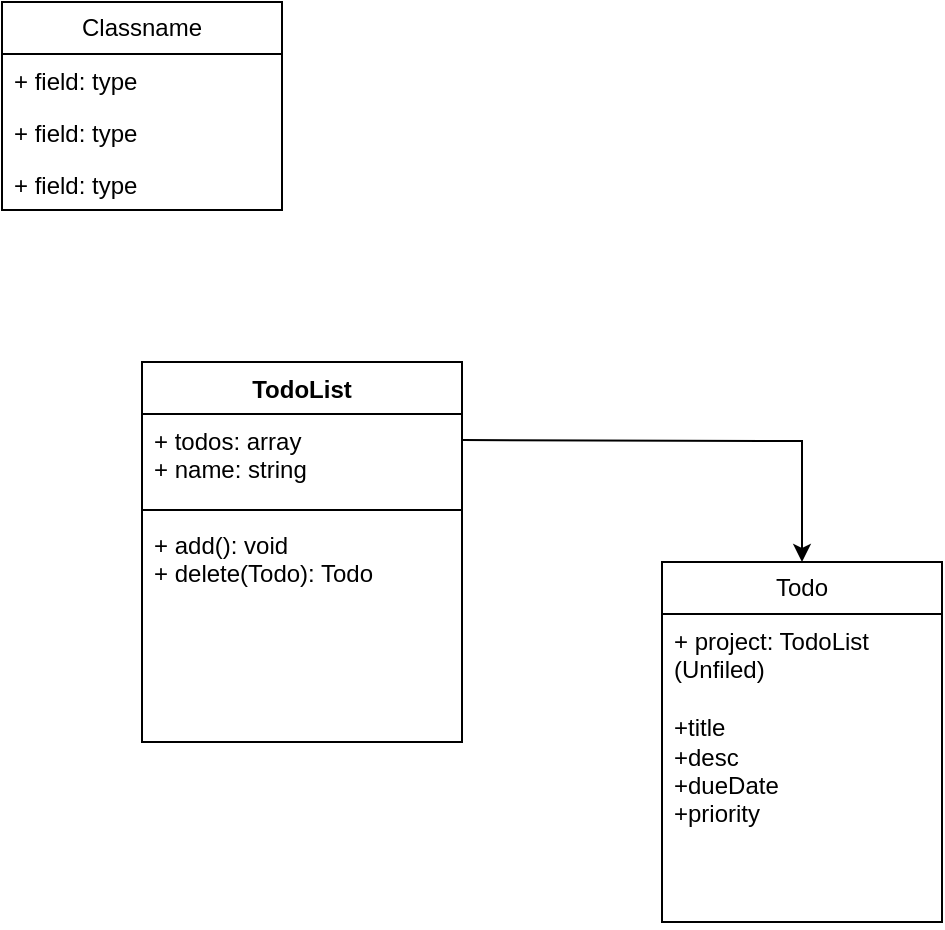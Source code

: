 <mxfile version="26.2.13">
  <diagram id="C5RBs43oDa-KdzZeNtuy" name="Page-1">
    <mxGraphModel dx="1150" dy="929" grid="1" gridSize="10" guides="1" tooltips="1" connect="1" arrows="1" fold="1" page="1" pageScale="1" pageWidth="827" pageHeight="1169" math="0" shadow="0">
      <root>
        <mxCell id="WIyWlLk6GJQsqaUBKTNV-0" />
        <mxCell id="WIyWlLk6GJQsqaUBKTNV-1" parent="WIyWlLk6GJQsqaUBKTNV-0" />
        <mxCell id="vuRmwsF7COo9E7a7vfET-1" value="Todo" style="swimlane;fontStyle=0;childLayout=stackLayout;horizontal=1;startSize=26;fillColor=none;horizontalStack=0;resizeParent=1;resizeParentMax=0;resizeLast=0;collapsible=1;marginBottom=0;whiteSpace=wrap;html=1;" vertex="1" parent="WIyWlLk6GJQsqaUBKTNV-1">
          <mxGeometry x="500" y="360" width="140" height="180" as="geometry" />
        </mxCell>
        <mxCell id="vuRmwsF7COo9E7a7vfET-2" value="+ project: TodoList (Unfiled)&lt;div&gt;&lt;br&gt;&lt;/div&gt;&lt;div&gt;+title&lt;/div&gt;&lt;div&gt;+desc&lt;/div&gt;&lt;div&gt;+dueDate&lt;/div&gt;&lt;div&gt;+priority&lt;/div&gt;" style="text;strokeColor=none;fillColor=none;align=left;verticalAlign=top;spacingLeft=4;spacingRight=4;overflow=hidden;rotatable=0;points=[[0,0.5],[1,0.5]];portConstraint=eastwest;whiteSpace=wrap;html=1;" vertex="1" parent="vuRmwsF7COo9E7a7vfET-1">
          <mxGeometry y="26" width="140" height="154" as="geometry" />
        </mxCell>
        <mxCell id="vuRmwsF7COo9E7a7vfET-9" style="edgeStyle=orthogonalEdgeStyle;rounded=0;orthogonalLoop=1;jettySize=auto;html=1;exitX=1;exitY=0.5;exitDx=0;exitDy=0;entryX=0.5;entryY=0;entryDx=0;entryDy=0;" edge="1" parent="WIyWlLk6GJQsqaUBKTNV-1" target="vuRmwsF7COo9E7a7vfET-1">
          <mxGeometry relative="1" as="geometry">
            <mxPoint x="400" y="299" as="sourcePoint" />
          </mxGeometry>
        </mxCell>
        <mxCell id="vuRmwsF7COo9E7a7vfET-10" value="Classname" style="swimlane;fontStyle=0;childLayout=stackLayout;horizontal=1;startSize=26;fillColor=none;horizontalStack=0;resizeParent=1;resizeParentMax=0;resizeLast=0;collapsible=1;marginBottom=0;whiteSpace=wrap;html=1;" vertex="1" parent="WIyWlLk6GJQsqaUBKTNV-1">
          <mxGeometry x="170" y="80" width="140" height="104" as="geometry" />
        </mxCell>
        <mxCell id="vuRmwsF7COo9E7a7vfET-11" value="+ field: type" style="text;strokeColor=none;fillColor=none;align=left;verticalAlign=top;spacingLeft=4;spacingRight=4;overflow=hidden;rotatable=0;points=[[0,0.5],[1,0.5]];portConstraint=eastwest;whiteSpace=wrap;html=1;" vertex="1" parent="vuRmwsF7COo9E7a7vfET-10">
          <mxGeometry y="26" width="140" height="26" as="geometry" />
        </mxCell>
        <mxCell id="vuRmwsF7COo9E7a7vfET-12" value="+ field: type" style="text;strokeColor=none;fillColor=none;align=left;verticalAlign=top;spacingLeft=4;spacingRight=4;overflow=hidden;rotatable=0;points=[[0,0.5],[1,0.5]];portConstraint=eastwest;whiteSpace=wrap;html=1;" vertex="1" parent="vuRmwsF7COo9E7a7vfET-10">
          <mxGeometry y="52" width="140" height="26" as="geometry" />
        </mxCell>
        <mxCell id="vuRmwsF7COo9E7a7vfET-13" value="+ field: type" style="text;strokeColor=none;fillColor=none;align=left;verticalAlign=top;spacingLeft=4;spacingRight=4;overflow=hidden;rotatable=0;points=[[0,0.5],[1,0.5]];portConstraint=eastwest;whiteSpace=wrap;html=1;" vertex="1" parent="vuRmwsF7COo9E7a7vfET-10">
          <mxGeometry y="78" width="140" height="26" as="geometry" />
        </mxCell>
        <mxCell id="vuRmwsF7COo9E7a7vfET-14" value="TodoList" style="swimlane;fontStyle=1;align=center;verticalAlign=top;childLayout=stackLayout;horizontal=1;startSize=26;horizontalStack=0;resizeParent=1;resizeParentMax=0;resizeLast=0;collapsible=1;marginBottom=0;whiteSpace=wrap;html=1;" vertex="1" parent="WIyWlLk6GJQsqaUBKTNV-1">
          <mxGeometry x="240" y="260" width="160" height="190" as="geometry" />
        </mxCell>
        <mxCell id="vuRmwsF7COo9E7a7vfET-15" value="+ todos: array&lt;div&gt;+ name: string&lt;/div&gt;" style="text;strokeColor=none;fillColor=none;align=left;verticalAlign=top;spacingLeft=4;spacingRight=4;overflow=hidden;rotatable=0;points=[[0,0.5],[1,0.5]];portConstraint=eastwest;whiteSpace=wrap;html=1;" vertex="1" parent="vuRmwsF7COo9E7a7vfET-14">
          <mxGeometry y="26" width="160" height="44" as="geometry" />
        </mxCell>
        <mxCell id="vuRmwsF7COo9E7a7vfET-16" value="" style="line;strokeWidth=1;fillColor=none;align=left;verticalAlign=middle;spacingTop=-1;spacingLeft=3;spacingRight=3;rotatable=0;labelPosition=right;points=[];portConstraint=eastwest;strokeColor=inherit;" vertex="1" parent="vuRmwsF7COo9E7a7vfET-14">
          <mxGeometry y="70" width="160" height="8" as="geometry" />
        </mxCell>
        <mxCell id="vuRmwsF7COo9E7a7vfET-17" value="+ add(): void&lt;div&gt;+ delete(Todo): Todo&lt;/div&gt;&lt;div&gt;&lt;br&gt;&lt;/div&gt;" style="text;strokeColor=none;fillColor=none;align=left;verticalAlign=top;spacingLeft=4;spacingRight=4;overflow=hidden;rotatable=0;points=[[0,0.5],[1,0.5]];portConstraint=eastwest;whiteSpace=wrap;html=1;" vertex="1" parent="vuRmwsF7COo9E7a7vfET-14">
          <mxGeometry y="78" width="160" height="112" as="geometry" />
        </mxCell>
      </root>
    </mxGraphModel>
  </diagram>
</mxfile>
